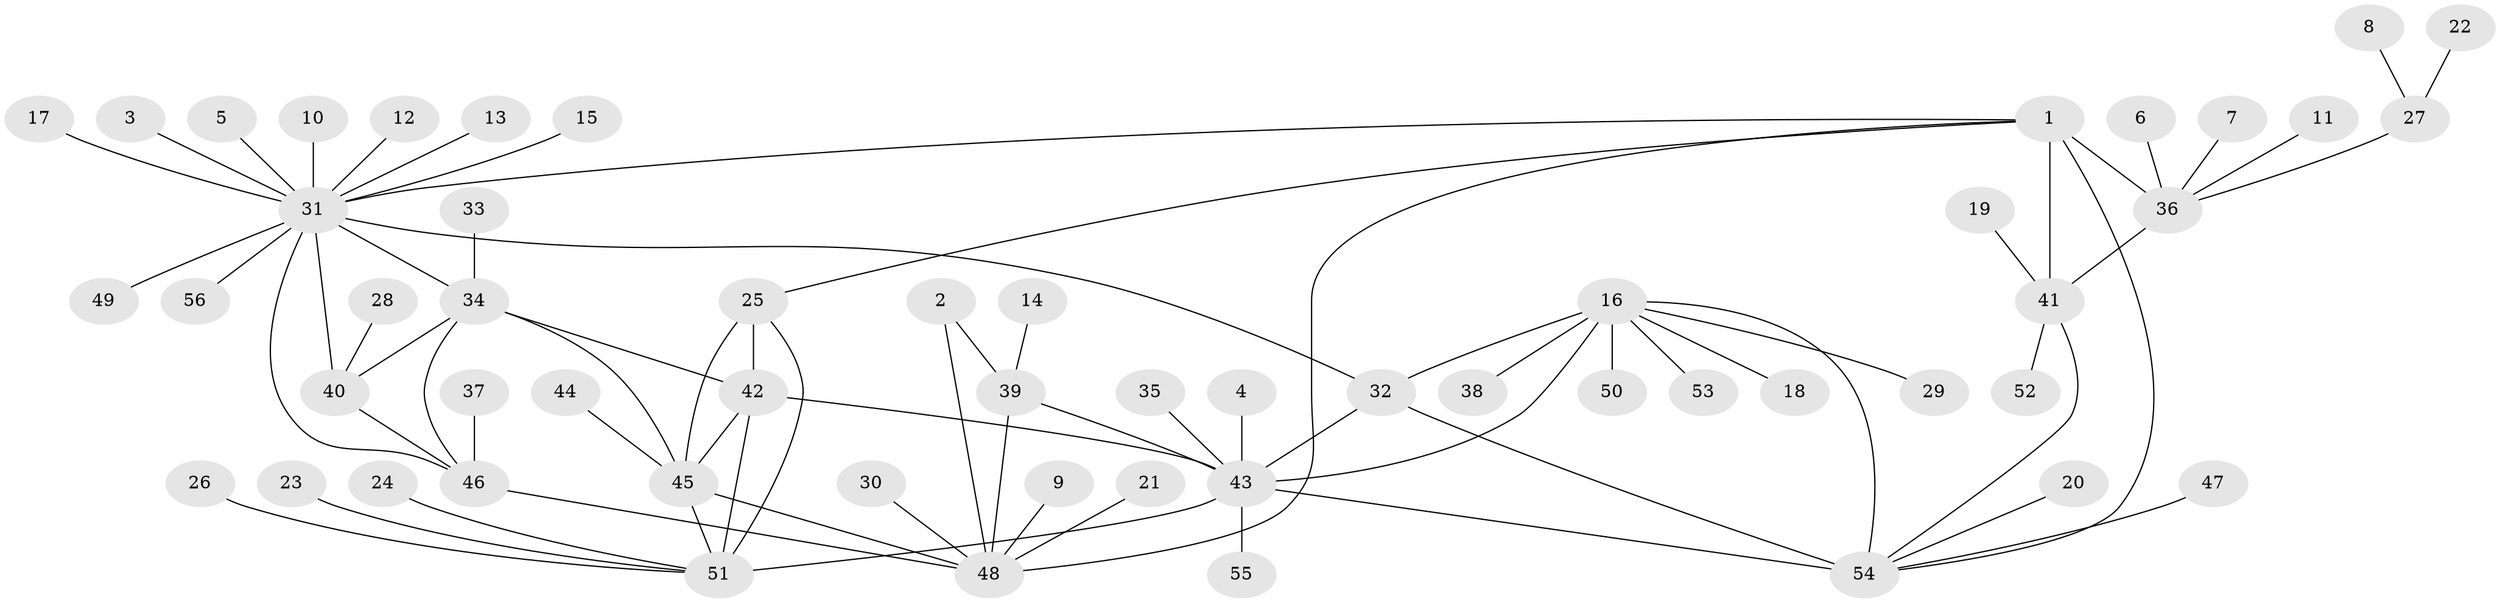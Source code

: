 // original degree distribution, {9: 0.03571428571428571, 6: 0.026785714285714284, 8: 0.03571428571428571, 11: 0.008928571428571428, 7: 0.044642857142857144, 5: 0.026785714285714284, 10: 0.026785714285714284, 4: 0.026785714285714284, 12: 0.008928571428571428, 1: 0.625, 3: 0.026785714285714284, 2: 0.10714285714285714}
// Generated by graph-tools (version 1.1) at 2025/26/03/09/25 03:26:34]
// undirected, 56 vertices, 75 edges
graph export_dot {
graph [start="1"]
  node [color=gray90,style=filled];
  1;
  2;
  3;
  4;
  5;
  6;
  7;
  8;
  9;
  10;
  11;
  12;
  13;
  14;
  15;
  16;
  17;
  18;
  19;
  20;
  21;
  22;
  23;
  24;
  25;
  26;
  27;
  28;
  29;
  30;
  31;
  32;
  33;
  34;
  35;
  36;
  37;
  38;
  39;
  40;
  41;
  42;
  43;
  44;
  45;
  46;
  47;
  48;
  49;
  50;
  51;
  52;
  53;
  54;
  55;
  56;
  1 -- 25 [weight=1.0];
  1 -- 31 [weight=1.0];
  1 -- 36 [weight=4.0];
  1 -- 41 [weight=2.0];
  1 -- 48 [weight=2.0];
  1 -- 54 [weight=1.0];
  2 -- 39 [weight=1.0];
  2 -- 48 [weight=3.0];
  3 -- 31 [weight=1.0];
  4 -- 43 [weight=1.0];
  5 -- 31 [weight=1.0];
  6 -- 36 [weight=1.0];
  7 -- 36 [weight=1.0];
  8 -- 27 [weight=1.0];
  9 -- 48 [weight=1.0];
  10 -- 31 [weight=1.0];
  11 -- 36 [weight=1.0];
  12 -- 31 [weight=1.0];
  13 -- 31 [weight=1.0];
  14 -- 39 [weight=1.0];
  15 -- 31 [weight=1.0];
  16 -- 18 [weight=1.0];
  16 -- 29 [weight=1.0];
  16 -- 32 [weight=2.0];
  16 -- 38 [weight=1.0];
  16 -- 43 [weight=2.0];
  16 -- 50 [weight=1.0];
  16 -- 53 [weight=1.0];
  16 -- 54 [weight=2.0];
  17 -- 31 [weight=1.0];
  19 -- 41 [weight=1.0];
  20 -- 54 [weight=1.0];
  21 -- 48 [weight=1.0];
  22 -- 27 [weight=1.0];
  23 -- 51 [weight=1.0];
  24 -- 51 [weight=1.0];
  25 -- 42 [weight=2.0];
  25 -- 45 [weight=2.0];
  25 -- 51 [weight=2.0];
  26 -- 51 [weight=1.0];
  27 -- 36 [weight=1.0];
  28 -- 40 [weight=1.0];
  30 -- 48 [weight=1.0];
  31 -- 32 [weight=1.0];
  31 -- 34 [weight=2.0];
  31 -- 40 [weight=2.0];
  31 -- 46 [weight=2.0];
  31 -- 49 [weight=1.0];
  31 -- 56 [weight=1.0];
  32 -- 43 [weight=1.0];
  32 -- 54 [weight=1.0];
  33 -- 34 [weight=1.0];
  34 -- 40 [weight=1.0];
  34 -- 42 [weight=1.0];
  34 -- 45 [weight=1.0];
  34 -- 46 [weight=1.0];
  35 -- 43 [weight=1.0];
  36 -- 41 [weight=2.0];
  37 -- 46 [weight=1.0];
  39 -- 43 [weight=1.0];
  39 -- 48 [weight=3.0];
  40 -- 46 [weight=1.0];
  41 -- 52 [weight=1.0];
  41 -- 54 [weight=1.0];
  42 -- 43 [weight=1.0];
  42 -- 45 [weight=1.0];
  42 -- 51 [weight=1.0];
  43 -- 51 [weight=1.0];
  43 -- 54 [weight=2.0];
  43 -- 55 [weight=1.0];
  44 -- 45 [weight=1.0];
  45 -- 48 [weight=1.0];
  45 -- 51 [weight=1.0];
  46 -- 48 [weight=1.0];
  47 -- 54 [weight=1.0];
}
